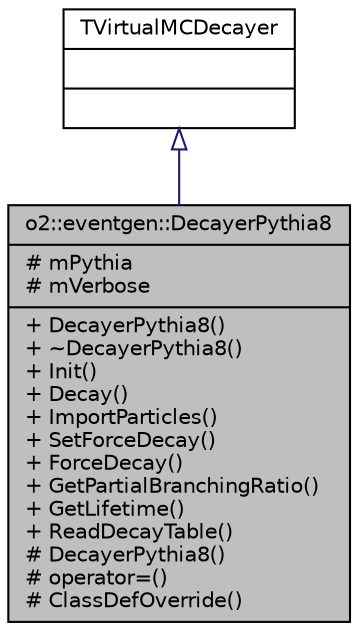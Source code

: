 digraph "o2::eventgen::DecayerPythia8"
{
 // INTERACTIVE_SVG=YES
  bgcolor="transparent";
  edge [fontname="Helvetica",fontsize="10",labelfontname="Helvetica",labelfontsize="10"];
  node [fontname="Helvetica",fontsize="10",shape=record];
  Node0 [label="{o2::eventgen::DecayerPythia8\n|# mPythia\l# mVerbose\l|+ DecayerPythia8()\l+ ~DecayerPythia8()\l+ Init()\l+ Decay()\l+ ImportParticles()\l+ SetForceDecay()\l+ ForceDecay()\l+ GetPartialBranchingRatio()\l+ GetLifetime()\l+ ReadDecayTable()\l# DecayerPythia8()\l# operator=()\l# ClassDefOverride()\l}",height=0.2,width=0.4,color="black", fillcolor="grey75", style="filled", fontcolor="black"];
  Node1 -> Node0 [dir="back",color="midnightblue",fontsize="10",style="solid",arrowtail="onormal",fontname="Helvetica"];
  Node1 [label="{TVirtualMCDecayer\n||}",height=0.2,width=0.4,color="black",URL="$d4/d0c/classTVirtualMCDecayer.html"];
}
